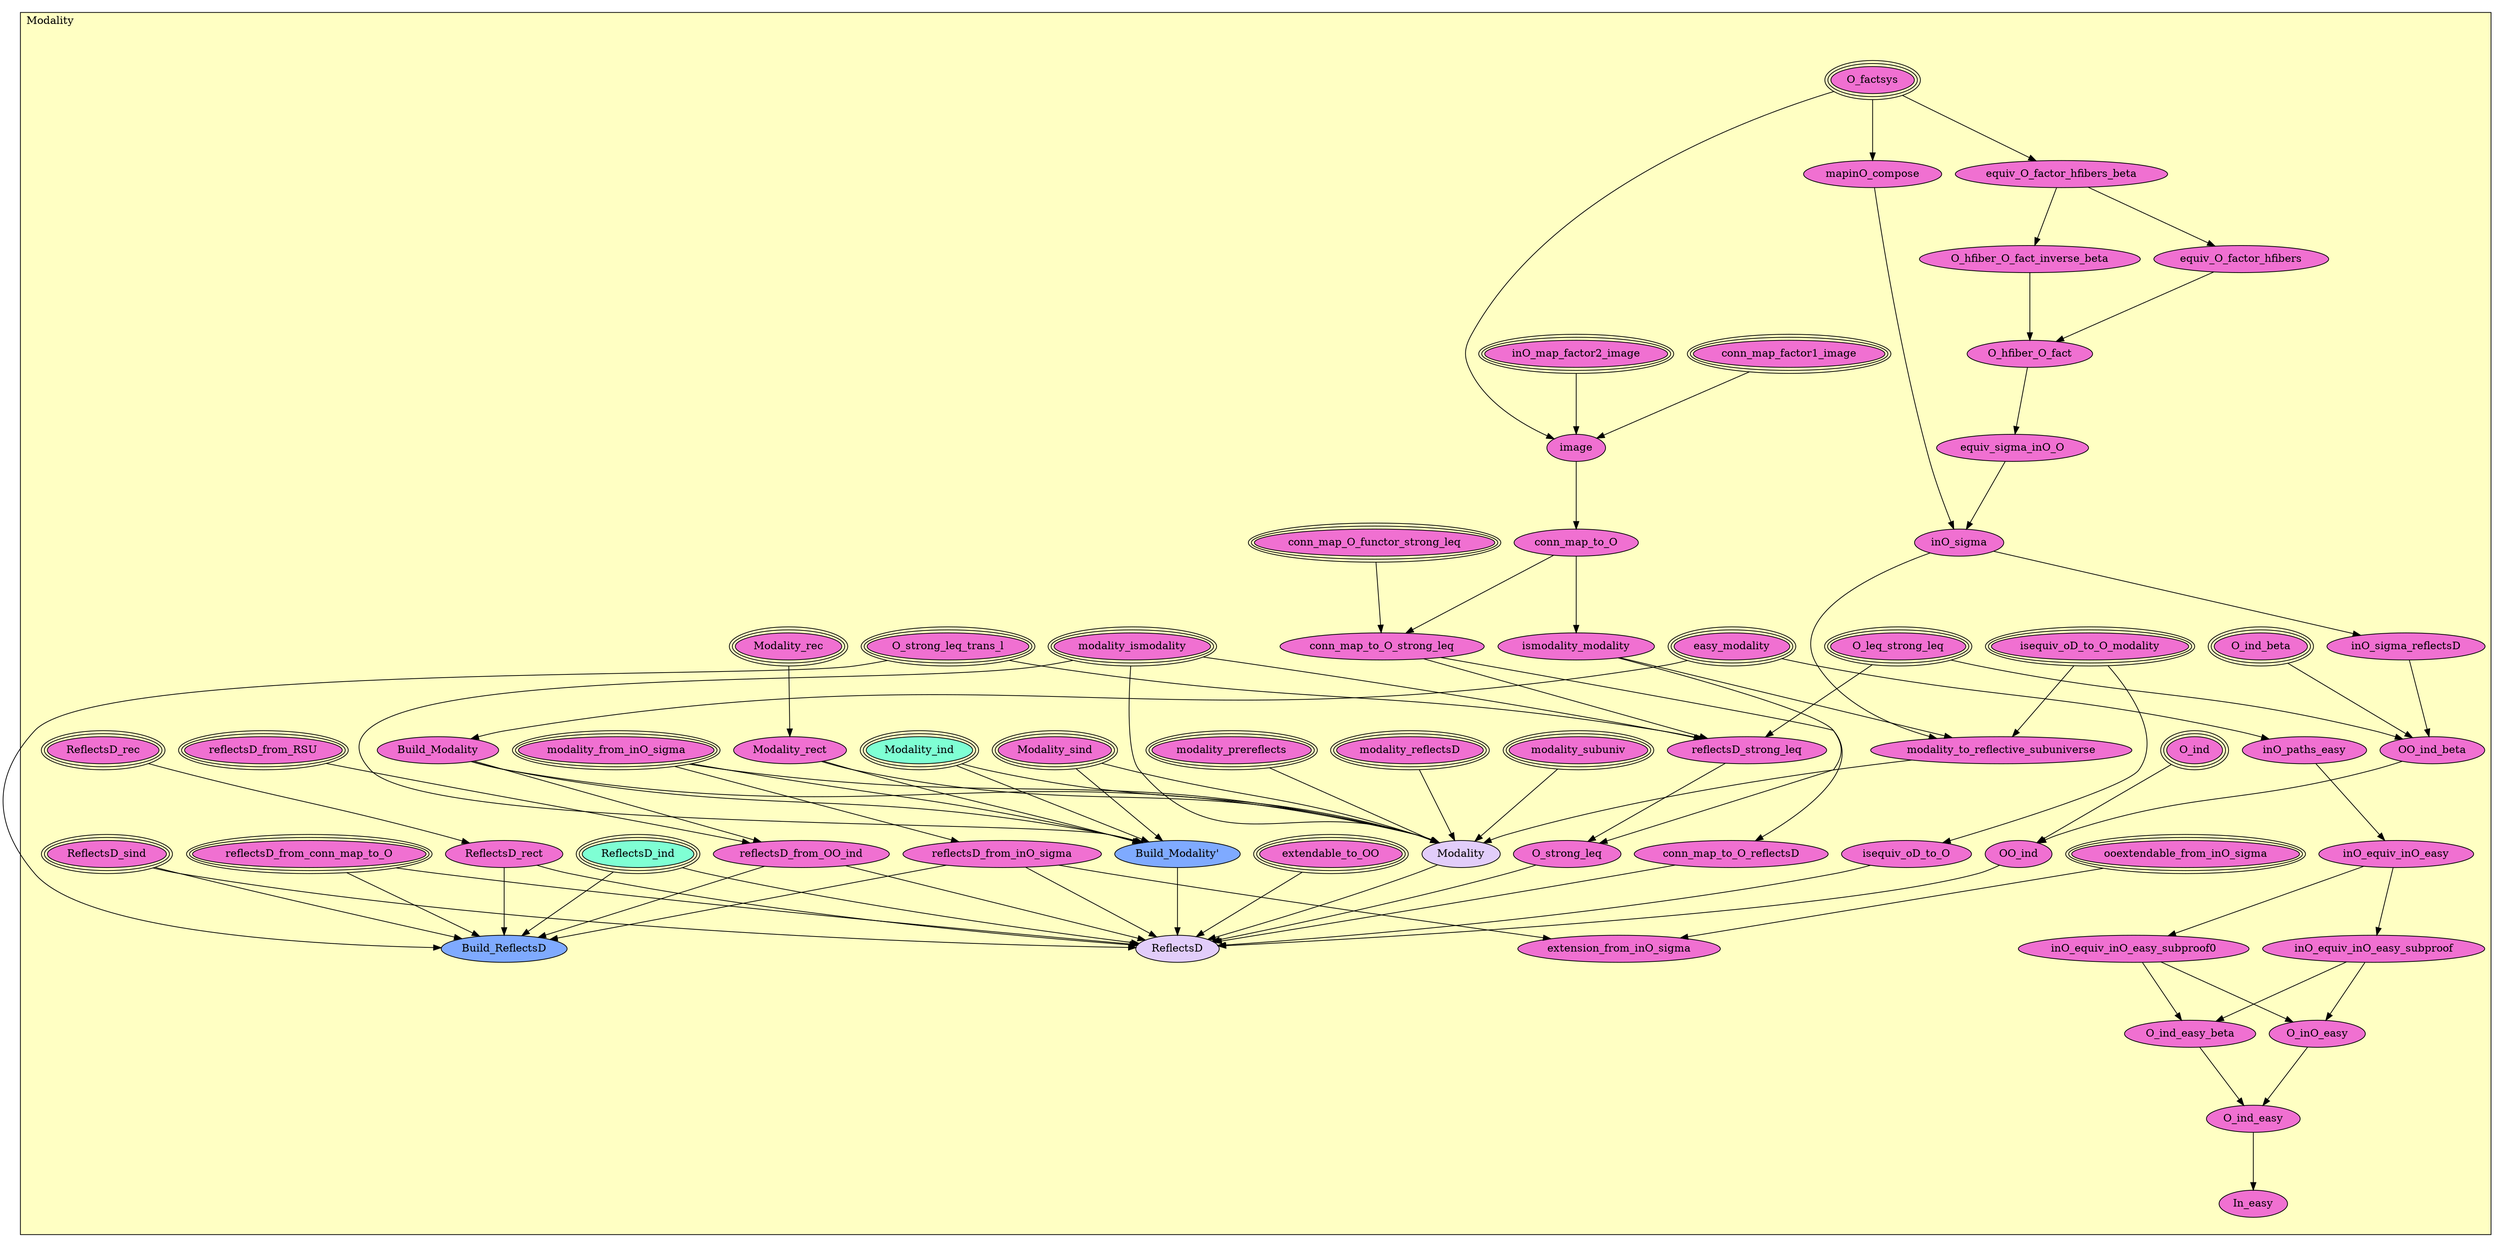 digraph HoTT_Modalities_Modality {
  graph [ratio=0.5]
  node [style=filled]
Modality_O_factsys [label="O_factsys", URL=<Modality.html#O_factsys>, peripheries=3, fillcolor="#F070D1"] ;
Modality_equiv_O_factor_hfibers_beta [label="equiv_O_factor_hfibers_beta", URL=<Modality.html#equiv_O_factor_hfibers_beta>, fillcolor="#F070D1"] ;
Modality_equiv_O_factor_hfibers [label="equiv_O_factor_hfibers", URL=<Modality.html#equiv_O_factor_hfibers>, fillcolor="#F070D1"] ;
Modality_O_hfiber_O_fact_inverse_beta [label="O_hfiber_O_fact_inverse_beta", URL=<Modality.html#O_hfiber_O_fact_inverse_beta>, fillcolor="#F070D1"] ;
Modality_O_hfiber_O_fact [label="O_hfiber_O_fact", URL=<Modality.html#O_hfiber_O_fact>, fillcolor="#F070D1"] ;
Modality_inO_map_factor2_image [label="inO_map_factor2_image", URL=<Modality.html#inO_map_factor2_image>, peripheries=3, fillcolor="#F070D1"] ;
Modality_conn_map_factor1_image [label="conn_map_factor1_image", URL=<Modality.html#conn_map_factor1_image>, peripheries=3, fillcolor="#F070D1"] ;
Modality_image [label="image", URL=<Modality.html#image>, fillcolor="#F070D1"] ;
Modality_easy_modality [label="easy_modality", URL=<Modality.html#easy_modality>, peripheries=3, fillcolor="#F070D1"] ;
Modality_inO_paths_easy [label="inO_paths_easy", URL=<Modality.html#inO_paths_easy>, fillcolor="#F070D1"] ;
Modality_inO_equiv_inO_easy [label="inO_equiv_inO_easy", URL=<Modality.html#inO_equiv_inO_easy>, fillcolor="#F070D1"] ;
Modality_inO_equiv_inO_easy_subproof0 [label="inO_equiv_inO_easy_subproof0", URL=<Modality.html#inO_equiv_inO_easy_subproof0>, fillcolor="#F070D1"] ;
Modality_inO_equiv_inO_easy_subproof [label="inO_equiv_inO_easy_subproof", URL=<Modality.html#inO_equiv_inO_easy_subproof>, fillcolor="#F070D1"] ;
Modality_O_inO_easy [label="O_inO_easy", URL=<Modality.html#O_inO_easy>, fillcolor="#F070D1"] ;
Modality_O_ind_easy_beta [label="O_ind_easy_beta", URL=<Modality.html#O_ind_easy_beta>, fillcolor="#F070D1"] ;
Modality_O_ind_easy [label="O_ind_easy", URL=<Modality.html#O_ind_easy>, fillcolor="#F070D1"] ;
Modality_In_easy [label="In_easy", URL=<Modality.html#In_easy>, fillcolor="#F070D1"] ;
Modality_conn_map_O_functor_strong_leq [label="conn_map_O_functor_strong_leq", URL=<Modality.html#conn_map_O_functor_strong_leq>, peripheries=3, fillcolor="#F070D1"] ;
Modality_conn_map_to_O [label="conn_map_to_O", URL=<Modality.html#conn_map_to_O>, fillcolor="#F070D1"] ;
Modality_conn_map_to_O_strong_leq [label="conn_map_to_O_strong_leq", URL=<Modality.html#conn_map_to_O_strong_leq>, fillcolor="#F070D1"] ;
Modality_reflectsD_from_conn_map_to_O [label="reflectsD_from_conn_map_to_O", URL=<Modality.html#reflectsD_from_conn_map_to_O>, peripheries=3, fillcolor="#F070D1"] ;
Modality_conn_map_to_O_reflectsD [label="conn_map_to_O_reflectsD", URL=<Modality.html#conn_map_to_O_reflectsD>, fillcolor="#F070D1"] ;
Modality_modality_from_inO_sigma [label="modality_from_inO_sigma", URL=<Modality.html#modality_from_inO_sigma>, peripheries=3, fillcolor="#F070D1"] ;
Modality_reflectsD_from_inO_sigma [label="reflectsD_from_inO_sigma", URL=<Modality.html#reflectsD_from_inO_sigma>, fillcolor="#F070D1"] ;
Modality_ooextendable_from_inO_sigma [label="ooextendable_from_inO_sigma", URL=<Modality.html#ooextendable_from_inO_sigma>, peripheries=3, fillcolor="#F070D1"] ;
Modality_extension_from_inO_sigma [label="extension_from_inO_sigma", URL=<Modality.html#extension_from_inO_sigma>, fillcolor="#F070D1"] ;
Modality_equiv_sigma_inO_O [label="equiv_sigma_inO_O", URL=<Modality.html#equiv_sigma_inO_O>, fillcolor="#F070D1"] ;
Modality_mapinO_compose [label="mapinO_compose", URL=<Modality.html#mapinO_compose>, fillcolor="#F070D1"] ;
Modality_inO_sigma [label="inO_sigma", URL=<Modality.html#inO_sigma>, fillcolor="#F070D1"] ;
Modality_inO_sigma_reflectsD [label="inO_sigma_reflectsD", URL=<Modality.html#inO_sigma_reflectsD>, fillcolor="#F070D1"] ;
Modality_Build_Modality [label="Build_Modality", URL=<Modality.html#Build_Modality>, fillcolor="#F070D1"] ;
Modality_O_ind_beta [label="O_ind_beta", URL=<Modality.html#O_ind_beta>, peripheries=3, fillcolor="#F070D1"] ;
Modality_O_ind [label="O_ind", URL=<Modality.html#O_ind>, peripheries=3, fillcolor="#F070D1"] ;
Modality_isequiv_oD_to_O_modality [label="isequiv_oD_to_O_modality", URL=<Modality.html#isequiv_oD_to_O_modality>, peripheries=3, fillcolor="#F070D1"] ;
Modality_modality_ismodality [label="modality_ismodality", URL=<Modality.html#modality_ismodality>, peripheries=3, fillcolor="#F070D1"] ;
Modality_ismodality_modality [label="ismodality_modality", URL=<Modality.html#ismodality_modality>, fillcolor="#F070D1"] ;
Modality_modality_to_reflective_subuniverse [label="modality_to_reflective_subuniverse", URL=<Modality.html#modality_to_reflective_subuniverse>, fillcolor="#F070D1"] ;
Modality_modality_reflectsD [label="modality_reflectsD", URL=<Modality.html#modality_reflectsD>, peripheries=3, fillcolor="#F070D1"] ;
Modality_modality_prereflects [label="modality_prereflects", URL=<Modality.html#modality_prereflects>, peripheries=3, fillcolor="#F070D1"] ;
Modality_modality_subuniv [label="modality_subuniv", URL=<Modality.html#modality_subuniv>, peripheries=3, fillcolor="#F070D1"] ;
Modality_Modality_sind [label="Modality_sind", URL=<Modality.html#Modality_sind>, peripheries=3, fillcolor="#F070D1"] ;
Modality_Modality_rec [label="Modality_rec", URL=<Modality.html#Modality_rec>, peripheries=3, fillcolor="#F070D1"] ;
Modality_Modality_ind [label="Modality_ind", URL=<Modality.html#Modality_ind>, peripheries=3, fillcolor="#7FFFD4"] ;
Modality_Modality_rect [label="Modality_rect", URL=<Modality.html#Modality_rect>, fillcolor="#F070D1"] ;
Modality_Build_Modality_ [label="Build_Modality'", URL=<Modality.html#Build_Modality'>, fillcolor="#7FAAFF"] ;
Modality_Modality [label="Modality", URL=<Modality.html#Modality>, fillcolor="#E2CDFA"] ;
Modality_O_strong_leq_trans_l [label="O_strong_leq_trans_l", URL=<Modality.html#O_strong_leq_trans_l>, peripheries=3, fillcolor="#F070D1"] ;
Modality_O_leq_strong_leq [label="O_leq_strong_leq", URL=<Modality.html#O_leq_strong_leq>, peripheries=3, fillcolor="#F070D1"] ;
Modality_reflectsD_strong_leq [label="reflectsD_strong_leq", URL=<Modality.html#reflectsD_strong_leq>, fillcolor="#F070D1"] ;
Modality_O_strong_leq [label="O_strong_leq", URL=<Modality.html#O_strong_leq>, fillcolor="#F070D1"] ;
Modality_isequiv_oD_to_O [label="isequiv_oD_to_O", URL=<Modality.html#isequiv_oD_to_O>, fillcolor="#F070D1"] ;
Modality_reflectsD_from_RSU [label="reflectsD_from_RSU", URL=<Modality.html#reflectsD_from_RSU>, peripheries=3, fillcolor="#F070D1"] ;
Modality_reflectsD_from_OO_ind [label="reflectsD_from_OO_ind", URL=<Modality.html#reflectsD_from_OO_ind>, fillcolor="#F070D1"] ;
Modality_OO_ind_beta [label="OO_ind_beta", URL=<Modality.html#OO_ind_beta>, fillcolor="#F070D1"] ;
Modality_OO_ind [label="OO_ind", URL=<Modality.html#OO_ind>, fillcolor="#F070D1"] ;
Modality_extendable_to_OO [label="extendable_to_OO", URL=<Modality.html#extendable_to_OO>, peripheries=3, fillcolor="#F070D1"] ;
Modality_ReflectsD_sind [label="ReflectsD_sind", URL=<Modality.html#ReflectsD_sind>, peripheries=3, fillcolor="#F070D1"] ;
Modality_ReflectsD_rec [label="ReflectsD_rec", URL=<Modality.html#ReflectsD_rec>, peripheries=3, fillcolor="#F070D1"] ;
Modality_ReflectsD_ind [label="ReflectsD_ind", URL=<Modality.html#ReflectsD_ind>, peripheries=3, fillcolor="#7FFFD4"] ;
Modality_ReflectsD_rect [label="ReflectsD_rect", URL=<Modality.html#ReflectsD_rect>, fillcolor="#F070D1"] ;
Modality_Build_ReflectsD [label="Build_ReflectsD", URL=<Modality.html#Build_ReflectsD>, fillcolor="#7FAAFF"] ;
Modality_ReflectsD [label="ReflectsD", URL=<Modality.html#ReflectsD>, fillcolor="#E2CDFA"] ;
  Modality_O_factsys -> Modality_equiv_O_factor_hfibers_beta [] ;
  Modality_O_factsys -> Modality_image [] ;
  Modality_O_factsys -> Modality_mapinO_compose [] ;
  Modality_equiv_O_factor_hfibers_beta -> Modality_equiv_O_factor_hfibers [] ;
  Modality_equiv_O_factor_hfibers_beta -> Modality_O_hfiber_O_fact_inverse_beta [] ;
  Modality_equiv_O_factor_hfibers -> Modality_O_hfiber_O_fact [] ;
  Modality_O_hfiber_O_fact_inverse_beta -> Modality_O_hfiber_O_fact [] ;
  Modality_O_hfiber_O_fact -> Modality_equiv_sigma_inO_O [] ;
  Modality_inO_map_factor2_image -> Modality_image [] ;
  Modality_conn_map_factor1_image -> Modality_image [] ;
  Modality_image -> Modality_conn_map_to_O [] ;
  Modality_easy_modality -> Modality_inO_paths_easy [] ;
  Modality_easy_modality -> Modality_Build_Modality [] ;
  Modality_inO_paths_easy -> Modality_inO_equiv_inO_easy [] ;
  Modality_inO_equiv_inO_easy -> Modality_inO_equiv_inO_easy_subproof0 [] ;
  Modality_inO_equiv_inO_easy -> Modality_inO_equiv_inO_easy_subproof [] ;
  Modality_inO_equiv_inO_easy_subproof0 -> Modality_O_inO_easy [] ;
  Modality_inO_equiv_inO_easy_subproof0 -> Modality_O_ind_easy_beta [] ;
  Modality_inO_equiv_inO_easy_subproof -> Modality_O_inO_easy [] ;
  Modality_inO_equiv_inO_easy_subproof -> Modality_O_ind_easy_beta [] ;
  Modality_O_inO_easy -> Modality_O_ind_easy [] ;
  Modality_O_ind_easy_beta -> Modality_O_ind_easy [] ;
  Modality_O_ind_easy -> Modality_In_easy [] ;
  Modality_conn_map_O_functor_strong_leq -> Modality_conn_map_to_O_strong_leq [] ;
  Modality_conn_map_to_O -> Modality_conn_map_to_O_strong_leq [] ;
  Modality_conn_map_to_O -> Modality_ismodality_modality [] ;
  Modality_conn_map_to_O_strong_leq -> Modality_conn_map_to_O_reflectsD [] ;
  Modality_conn_map_to_O_strong_leq -> Modality_reflectsD_strong_leq [] ;
  Modality_reflectsD_from_conn_map_to_O -> Modality_Build_ReflectsD [] ;
  Modality_reflectsD_from_conn_map_to_O -> Modality_ReflectsD [] ;
  Modality_conn_map_to_O_reflectsD -> Modality_ReflectsD [] ;
  Modality_modality_from_inO_sigma -> Modality_reflectsD_from_inO_sigma [] ;
  Modality_modality_from_inO_sigma -> Modality_Build_Modality_ [] ;
  Modality_modality_from_inO_sigma -> Modality_Modality [] ;
  Modality_reflectsD_from_inO_sigma -> Modality_extension_from_inO_sigma [] ;
  Modality_reflectsD_from_inO_sigma -> Modality_Build_ReflectsD [] ;
  Modality_reflectsD_from_inO_sigma -> Modality_ReflectsD [] ;
  Modality_ooextendable_from_inO_sigma -> Modality_extension_from_inO_sigma [] ;
  Modality_equiv_sigma_inO_O -> Modality_inO_sigma [] ;
  Modality_mapinO_compose -> Modality_inO_sigma [] ;
  Modality_inO_sigma -> Modality_inO_sigma_reflectsD [] ;
  Modality_inO_sigma -> Modality_modality_to_reflective_subuniverse [] ;
  Modality_inO_sigma_reflectsD -> Modality_OO_ind_beta [] ;
  Modality_Build_Modality -> Modality_Build_Modality_ [] ;
  Modality_Build_Modality -> Modality_Modality [] ;
  Modality_Build_Modality -> Modality_reflectsD_from_OO_ind [] ;
  Modality_O_ind_beta -> Modality_OO_ind_beta [] ;
  Modality_O_ind -> Modality_OO_ind [] ;
  Modality_isequiv_oD_to_O_modality -> Modality_modality_to_reflective_subuniverse [] ;
  Modality_isequiv_oD_to_O_modality -> Modality_isequiv_oD_to_O [] ;
  Modality_modality_ismodality -> Modality_Build_Modality_ [] ;
  Modality_modality_ismodality -> Modality_Modality [] ;
  Modality_modality_ismodality -> Modality_reflectsD_strong_leq [] ;
  Modality_ismodality_modality -> Modality_modality_to_reflective_subuniverse [] ;
  Modality_ismodality_modality -> Modality_O_strong_leq [] ;
  Modality_modality_to_reflective_subuniverse -> Modality_Modality [] ;
  Modality_modality_reflectsD -> Modality_Modality [] ;
  Modality_modality_prereflects -> Modality_Modality [] ;
  Modality_modality_subuniv -> Modality_Modality [] ;
  Modality_Modality_sind -> Modality_Build_Modality_ [] ;
  Modality_Modality_sind -> Modality_Modality [] ;
  Modality_Modality_rec -> Modality_Modality_rect [] ;
  Modality_Modality_ind -> Modality_Build_Modality_ [] ;
  Modality_Modality_ind -> Modality_Modality [] ;
  Modality_Modality_rect -> Modality_Build_Modality_ [] ;
  Modality_Modality_rect -> Modality_Modality [] ;
  Modality_Build_Modality_ -> Modality_ReflectsD [] ;
  Modality_Modality -> Modality_ReflectsD [] ;
  Modality_O_strong_leq_trans_l -> Modality_reflectsD_strong_leq [] ;
  Modality_O_strong_leq_trans_l -> Modality_Build_ReflectsD [] ;
  Modality_O_leq_strong_leq -> Modality_reflectsD_strong_leq [] ;
  Modality_O_leq_strong_leq -> Modality_OO_ind_beta [] ;
  Modality_reflectsD_strong_leq -> Modality_O_strong_leq [] ;
  Modality_O_strong_leq -> Modality_ReflectsD [] ;
  Modality_isequiv_oD_to_O -> Modality_ReflectsD [] ;
  Modality_reflectsD_from_RSU -> Modality_reflectsD_from_OO_ind [] ;
  Modality_reflectsD_from_OO_ind -> Modality_Build_ReflectsD [] ;
  Modality_reflectsD_from_OO_ind -> Modality_ReflectsD [] ;
  Modality_OO_ind_beta -> Modality_OO_ind [] ;
  Modality_OO_ind -> Modality_ReflectsD [] ;
  Modality_extendable_to_OO -> Modality_ReflectsD [] ;
  Modality_ReflectsD_sind -> Modality_Build_ReflectsD [] ;
  Modality_ReflectsD_sind -> Modality_ReflectsD [] ;
  Modality_ReflectsD_rec -> Modality_ReflectsD_rect [] ;
  Modality_ReflectsD_ind -> Modality_Build_ReflectsD [] ;
  Modality_ReflectsD_ind -> Modality_ReflectsD [] ;
  Modality_ReflectsD_rect -> Modality_Build_ReflectsD [] ;
  Modality_ReflectsD_rect -> Modality_ReflectsD [] ;
subgraph cluster_Modality { label="Modality"; fillcolor="#FFFFC3"; labeljust=l; style=filled 
Modality_ReflectsD; Modality_Build_ReflectsD; Modality_ReflectsD_rect; Modality_ReflectsD_ind; Modality_ReflectsD_rec; Modality_ReflectsD_sind; Modality_extendable_to_OO; Modality_OO_ind; Modality_OO_ind_beta; Modality_reflectsD_from_OO_ind; Modality_reflectsD_from_RSU; Modality_isequiv_oD_to_O; Modality_O_strong_leq; Modality_reflectsD_strong_leq; Modality_O_leq_strong_leq; Modality_O_strong_leq_trans_l; Modality_Modality; Modality_Build_Modality_; Modality_Modality_rect; Modality_Modality_ind; Modality_Modality_rec; Modality_Modality_sind; Modality_modality_subuniv; Modality_modality_prereflects; Modality_modality_reflectsD; Modality_modality_to_reflective_subuniverse; Modality_ismodality_modality; Modality_modality_ismodality; Modality_isequiv_oD_to_O_modality; Modality_O_ind; Modality_O_ind_beta; Modality_Build_Modality; Modality_inO_sigma_reflectsD; Modality_inO_sigma; Modality_mapinO_compose; Modality_equiv_sigma_inO_O; Modality_extension_from_inO_sigma; Modality_ooextendable_from_inO_sigma; Modality_reflectsD_from_inO_sigma; Modality_modality_from_inO_sigma; Modality_conn_map_to_O_reflectsD; Modality_reflectsD_from_conn_map_to_O; Modality_conn_map_to_O_strong_leq; Modality_conn_map_to_O; Modality_conn_map_O_functor_strong_leq; Modality_In_easy; Modality_O_ind_easy; Modality_O_ind_easy_beta; Modality_O_inO_easy; Modality_inO_equiv_inO_easy_subproof; Modality_inO_equiv_inO_easy_subproof0; Modality_inO_equiv_inO_easy; Modality_inO_paths_easy; Modality_easy_modality; Modality_image; Modality_conn_map_factor1_image; Modality_inO_map_factor2_image; Modality_O_hfiber_O_fact; Modality_O_hfiber_O_fact_inverse_beta; Modality_equiv_O_factor_hfibers; Modality_equiv_O_factor_hfibers_beta; Modality_O_factsys; };
} /* END */
